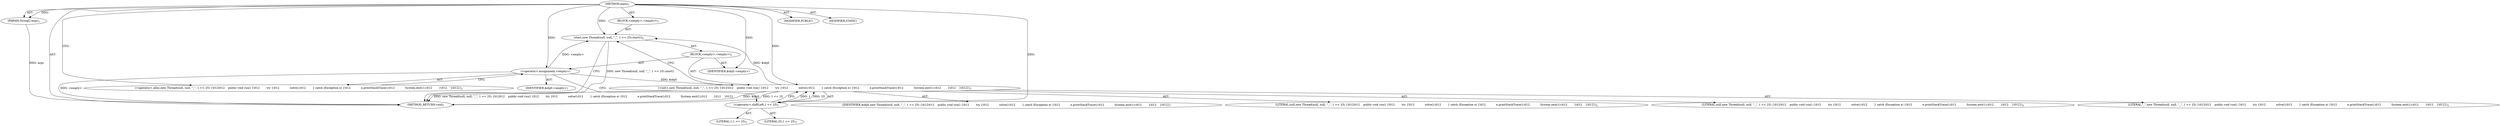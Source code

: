digraph "main" {  
"17" [label = <(METHOD,main)<SUB>1</SUB>> ]
"18" [label = <(PARAM,String[] args)<SUB>1</SUB>> ]
"19" [label = <(BLOCK,&lt;empty&gt;,&lt;empty&gt;)<SUB>1</SUB>> ]
"20" [label = <(start,new Thread(null, null, &quot;_&quot;, 1 &lt;&lt; 25).start())<SUB>2</SUB>> ]
"21" [label = <(BLOCK,&lt;empty&gt;,&lt;empty&gt;)<SUB>2</SUB>> ]
"22" [label = <(&lt;operator&gt;.assignment,&lt;empty&gt;)> ]
"23" [label = <(IDENTIFIER,$obj0,&lt;empty&gt;)> ]
"24" [label = <(&lt;operator&gt;.alloc,new Thread(null, null, &quot;_&quot;, 1 &lt;&lt; 25) {\012\012    public void run() {\012        try {\012            solve();\012        } catch (Exception e) {\012            e.printStackTrace();\012            System.exit(1);\012        }\012    }\012})<SUB>2</SUB>> ]
"25" [label = <(&lt;init&gt;,new Thread(null, null, &quot;_&quot;, 1 &lt;&lt; 25) {\012\012    public void run() {\012        try {\012            solve();\012        } catch (Exception e) {\012            e.printStackTrace();\012            System.exit(1);\012        }\012    }\012})<SUB>2</SUB>> ]
"26" [label = <(IDENTIFIER,$obj0,new Thread(null, null, &quot;_&quot;, 1 &lt;&lt; 25) {\012\012    public void run() {\012        try {\012            solve();\012        } catch (Exception e) {\012            e.printStackTrace();\012            System.exit(1);\012        }\012    }\012})> ]
"27" [label = <(LITERAL,null,new Thread(null, null, &quot;_&quot;, 1 &lt;&lt; 25) {\012\012    public void run() {\012        try {\012            solve();\012        } catch (Exception e) {\012            e.printStackTrace();\012            System.exit(1);\012        }\012    }\012})<SUB>2</SUB>> ]
"28" [label = <(LITERAL,null,new Thread(null, null, &quot;_&quot;, 1 &lt;&lt; 25) {\012\012    public void run() {\012        try {\012            solve();\012        } catch (Exception e) {\012            e.printStackTrace();\012            System.exit(1);\012        }\012    }\012})<SUB>2</SUB>> ]
"29" [label = <(LITERAL,&quot;_&quot;,new Thread(null, null, &quot;_&quot;, 1 &lt;&lt; 25) {\012\012    public void run() {\012        try {\012            solve();\012        } catch (Exception e) {\012            e.printStackTrace();\012            System.exit(1);\012        }\012    }\012})<SUB>2</SUB>> ]
"30" [label = <(&lt;operator&gt;.shiftLeft,1 &lt;&lt; 25)<SUB>2</SUB>> ]
"31" [label = <(LITERAL,1,1 &lt;&lt; 25)<SUB>2</SUB>> ]
"32" [label = <(LITERAL,25,1 &lt;&lt; 25)<SUB>2</SUB>> ]
"33" [label = <(IDENTIFIER,$obj0,&lt;empty&gt;)> ]
"34" [label = <(MODIFIER,PUBLIC)> ]
"35" [label = <(MODIFIER,STATIC)> ]
"36" [label = <(METHOD_RETURN,void)<SUB>1</SUB>> ]
  "17" -> "18"  [ label = "AST: "] 
  "17" -> "19"  [ label = "AST: "] 
  "17" -> "34"  [ label = "AST: "] 
  "17" -> "35"  [ label = "AST: "] 
  "17" -> "36"  [ label = "AST: "] 
  "19" -> "20"  [ label = "AST: "] 
  "20" -> "21"  [ label = "AST: "] 
  "21" -> "22"  [ label = "AST: "] 
  "21" -> "25"  [ label = "AST: "] 
  "21" -> "33"  [ label = "AST: "] 
  "22" -> "23"  [ label = "AST: "] 
  "22" -> "24"  [ label = "AST: "] 
  "25" -> "26"  [ label = "AST: "] 
  "25" -> "27"  [ label = "AST: "] 
  "25" -> "28"  [ label = "AST: "] 
  "25" -> "29"  [ label = "AST: "] 
  "25" -> "30"  [ label = "AST: "] 
  "30" -> "31"  [ label = "AST: "] 
  "30" -> "32"  [ label = "AST: "] 
  "20" -> "36"  [ label = "CFG: "] 
  "22" -> "30"  [ label = "CFG: "] 
  "25" -> "20"  [ label = "CFG: "] 
  "24" -> "22"  [ label = "CFG: "] 
  "30" -> "25"  [ label = "CFG: "] 
  "17" -> "24"  [ label = "CFG: "] 
  "18" -> "36"  [ label = "DDG: args"] 
  "22" -> "36"  [ label = "DDG: &lt;empty&gt;"] 
  "25" -> "36"  [ label = "DDG: $obj0"] 
  "25" -> "36"  [ label = "DDG: 1 &lt;&lt; 25"] 
  "25" -> "36"  [ label = "DDG: new Thread(null, null, &quot;_&quot;, 1 &lt;&lt; 25) {\012\012    public void run() {\012        try {\012            solve();\012        } catch (Exception e) {\012            e.printStackTrace();\012            System.exit(1);\012        }\012    }\012}"] 
  "20" -> "36"  [ label = "DDG: new Thread(null, null, &quot;_&quot;, 1 &lt;&lt; 25).start()"] 
  "17" -> "18"  [ label = "DDG: "] 
  "22" -> "20"  [ label = "DDG: &lt;empty&gt;"] 
  "25" -> "20"  [ label = "DDG: $obj0"] 
  "17" -> "20"  [ label = "DDG: "] 
  "17" -> "22"  [ label = "DDG: "] 
  "17" -> "33"  [ label = "DDG: "] 
  "22" -> "25"  [ label = "DDG: $obj0"] 
  "17" -> "25"  [ label = "DDG: "] 
  "30" -> "25"  [ label = "DDG: 1"] 
  "30" -> "25"  [ label = "DDG: 25"] 
  "17" -> "30"  [ label = "DDG: "] 
}

